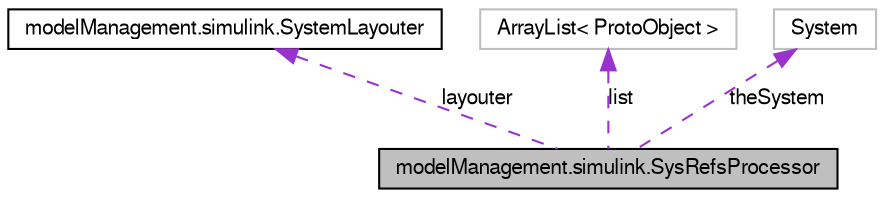 digraph G
{
  edge [fontname="FreeSans",fontsize="10",labelfontname="FreeSans",labelfontsize="10"];
  node [fontname="FreeSans",fontsize="10",shape=record];
  Node1 [label="modelManagement.simulink.SysRefsProcessor",height=0.2,width=0.4,color="black", fillcolor="grey75", style="filled" fontcolor="black"];
  Node2 -> Node1 [dir=back,color="darkorchid3",fontsize="10",style="dashed",label="layouter",fontname="FreeSans"];
  Node2 [label="modelManagement.simulink.SystemLayouter",height=0.2,width=0.4,color="black", fillcolor="white", style="filled",URL="$classmodel_management_1_1simulink_1_1_system_layouter.html"];
  Node3 -> Node1 [dir=back,color="darkorchid3",fontsize="10",style="dashed",label="list",fontname="FreeSans"];
  Node3 [label="ArrayList\< ProtoObject \>",height=0.2,width=0.4,color="grey75", fillcolor="white", style="filled"];
  Node4 -> Node1 [dir=back,color="darkorchid3",fontsize="10",style="dashed",label="theSystem",fontname="FreeSans"];
  Node4 [label="System",height=0.2,width=0.4,color="grey75", fillcolor="white", style="filled"];
}
